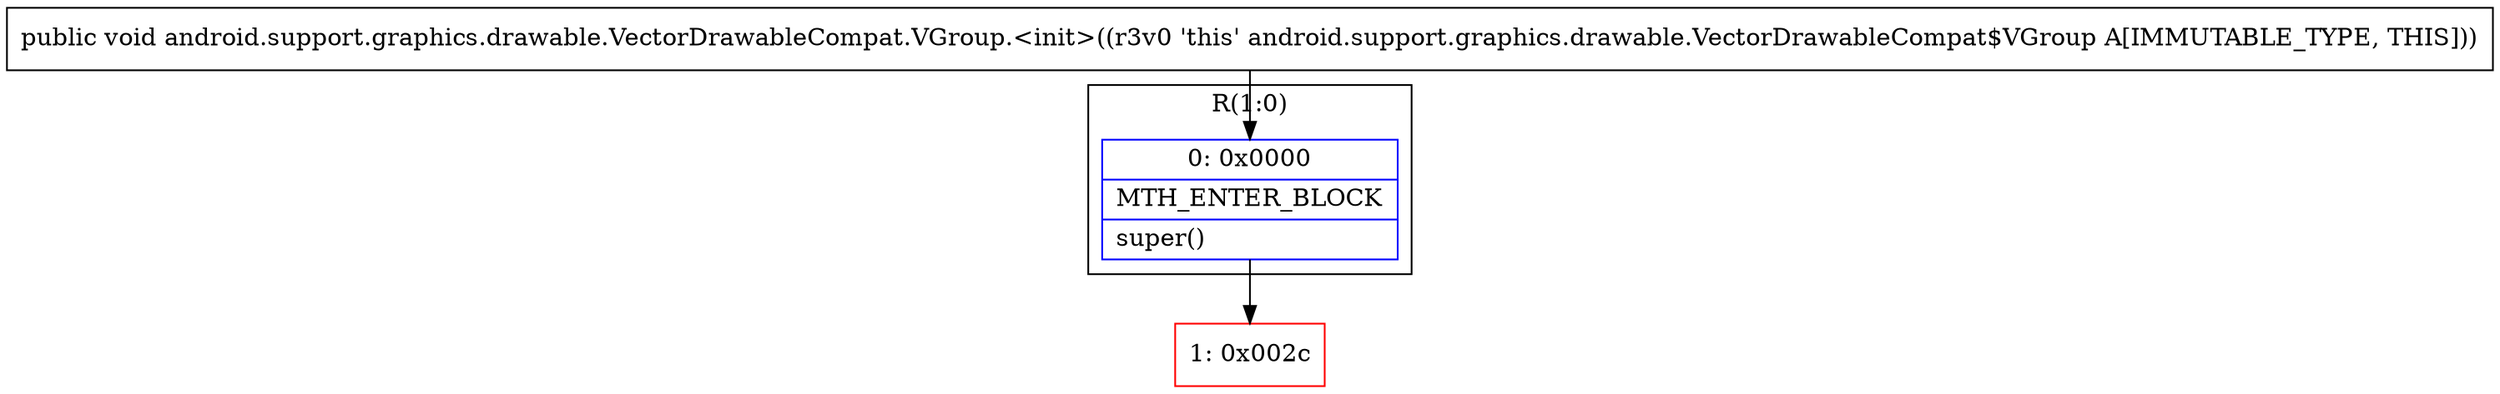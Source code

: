 digraph "CFG forandroid.support.graphics.drawable.VectorDrawableCompat.VGroup.\<init\>()V" {
subgraph cluster_Region_352296146 {
label = "R(1:0)";
node [shape=record,color=blue];
Node_0 [shape=record,label="{0\:\ 0x0000|MTH_ENTER_BLOCK\l|super()\l}"];
}
Node_1 [shape=record,color=red,label="{1\:\ 0x002c}"];
MethodNode[shape=record,label="{public void android.support.graphics.drawable.VectorDrawableCompat.VGroup.\<init\>((r3v0 'this' android.support.graphics.drawable.VectorDrawableCompat$VGroup A[IMMUTABLE_TYPE, THIS])) }"];
MethodNode -> Node_0;
Node_0 -> Node_1;
}

